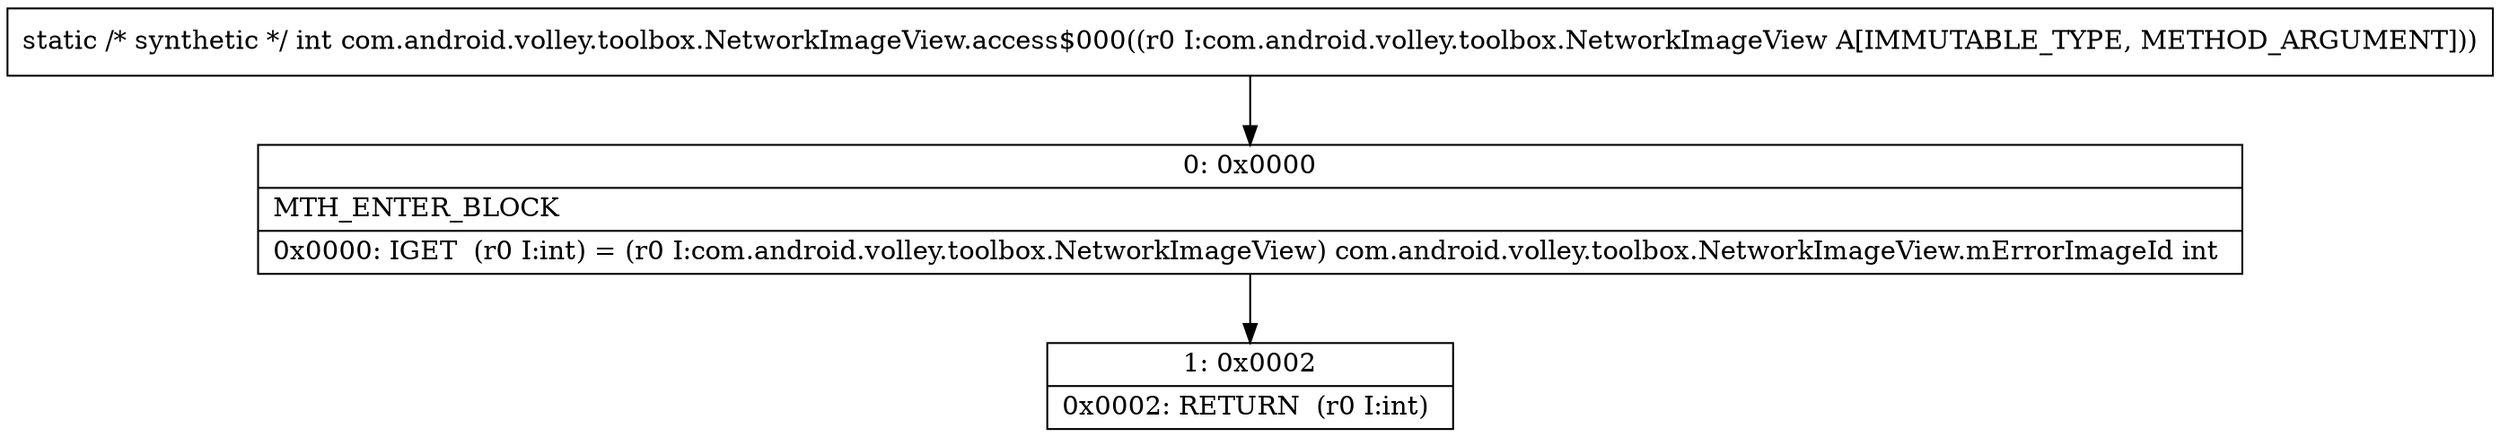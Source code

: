 digraph "CFG forcom.android.volley.toolbox.NetworkImageView.access$000(Lcom\/android\/volley\/toolbox\/NetworkImageView;)I" {
Node_0 [shape=record,label="{0\:\ 0x0000|MTH_ENTER_BLOCK\l|0x0000: IGET  (r0 I:int) = (r0 I:com.android.volley.toolbox.NetworkImageView) com.android.volley.toolbox.NetworkImageView.mErrorImageId int \l}"];
Node_1 [shape=record,label="{1\:\ 0x0002|0x0002: RETURN  (r0 I:int) \l}"];
MethodNode[shape=record,label="{static \/* synthetic *\/ int com.android.volley.toolbox.NetworkImageView.access$000((r0 I:com.android.volley.toolbox.NetworkImageView A[IMMUTABLE_TYPE, METHOD_ARGUMENT])) }"];
MethodNode -> Node_0;
Node_0 -> Node_1;
}


